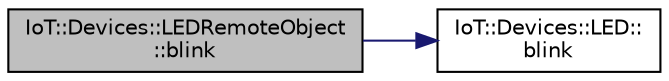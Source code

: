 digraph "IoT::Devices::LEDRemoteObject::blink"
{
 // LATEX_PDF_SIZE
  edge [fontname="Helvetica",fontsize="10",labelfontname="Helvetica",labelfontsize="10"];
  node [fontname="Helvetica",fontsize="10",shape=record];
  rankdir="LR";
  Node1 [label="IoT::Devices::LEDRemoteObject\l::blink",height=0.2,width=0.4,color="black", fillcolor="grey75", style="filled", fontcolor="black",tooltip="Destroys the LEDRemoteObject."];
  Node1 -> Node2 [color="midnightblue",fontsize="10",style="solid"];
  Node2 [label="IoT::Devices::LED::\lblink",height=0.2,width=0.4,color="black", fillcolor="white", style="filled",URL="$classIoT_1_1Devices_1_1LED.html#aa32527bd11fc553475f02294d11a25b5",tooltip=" "];
}
